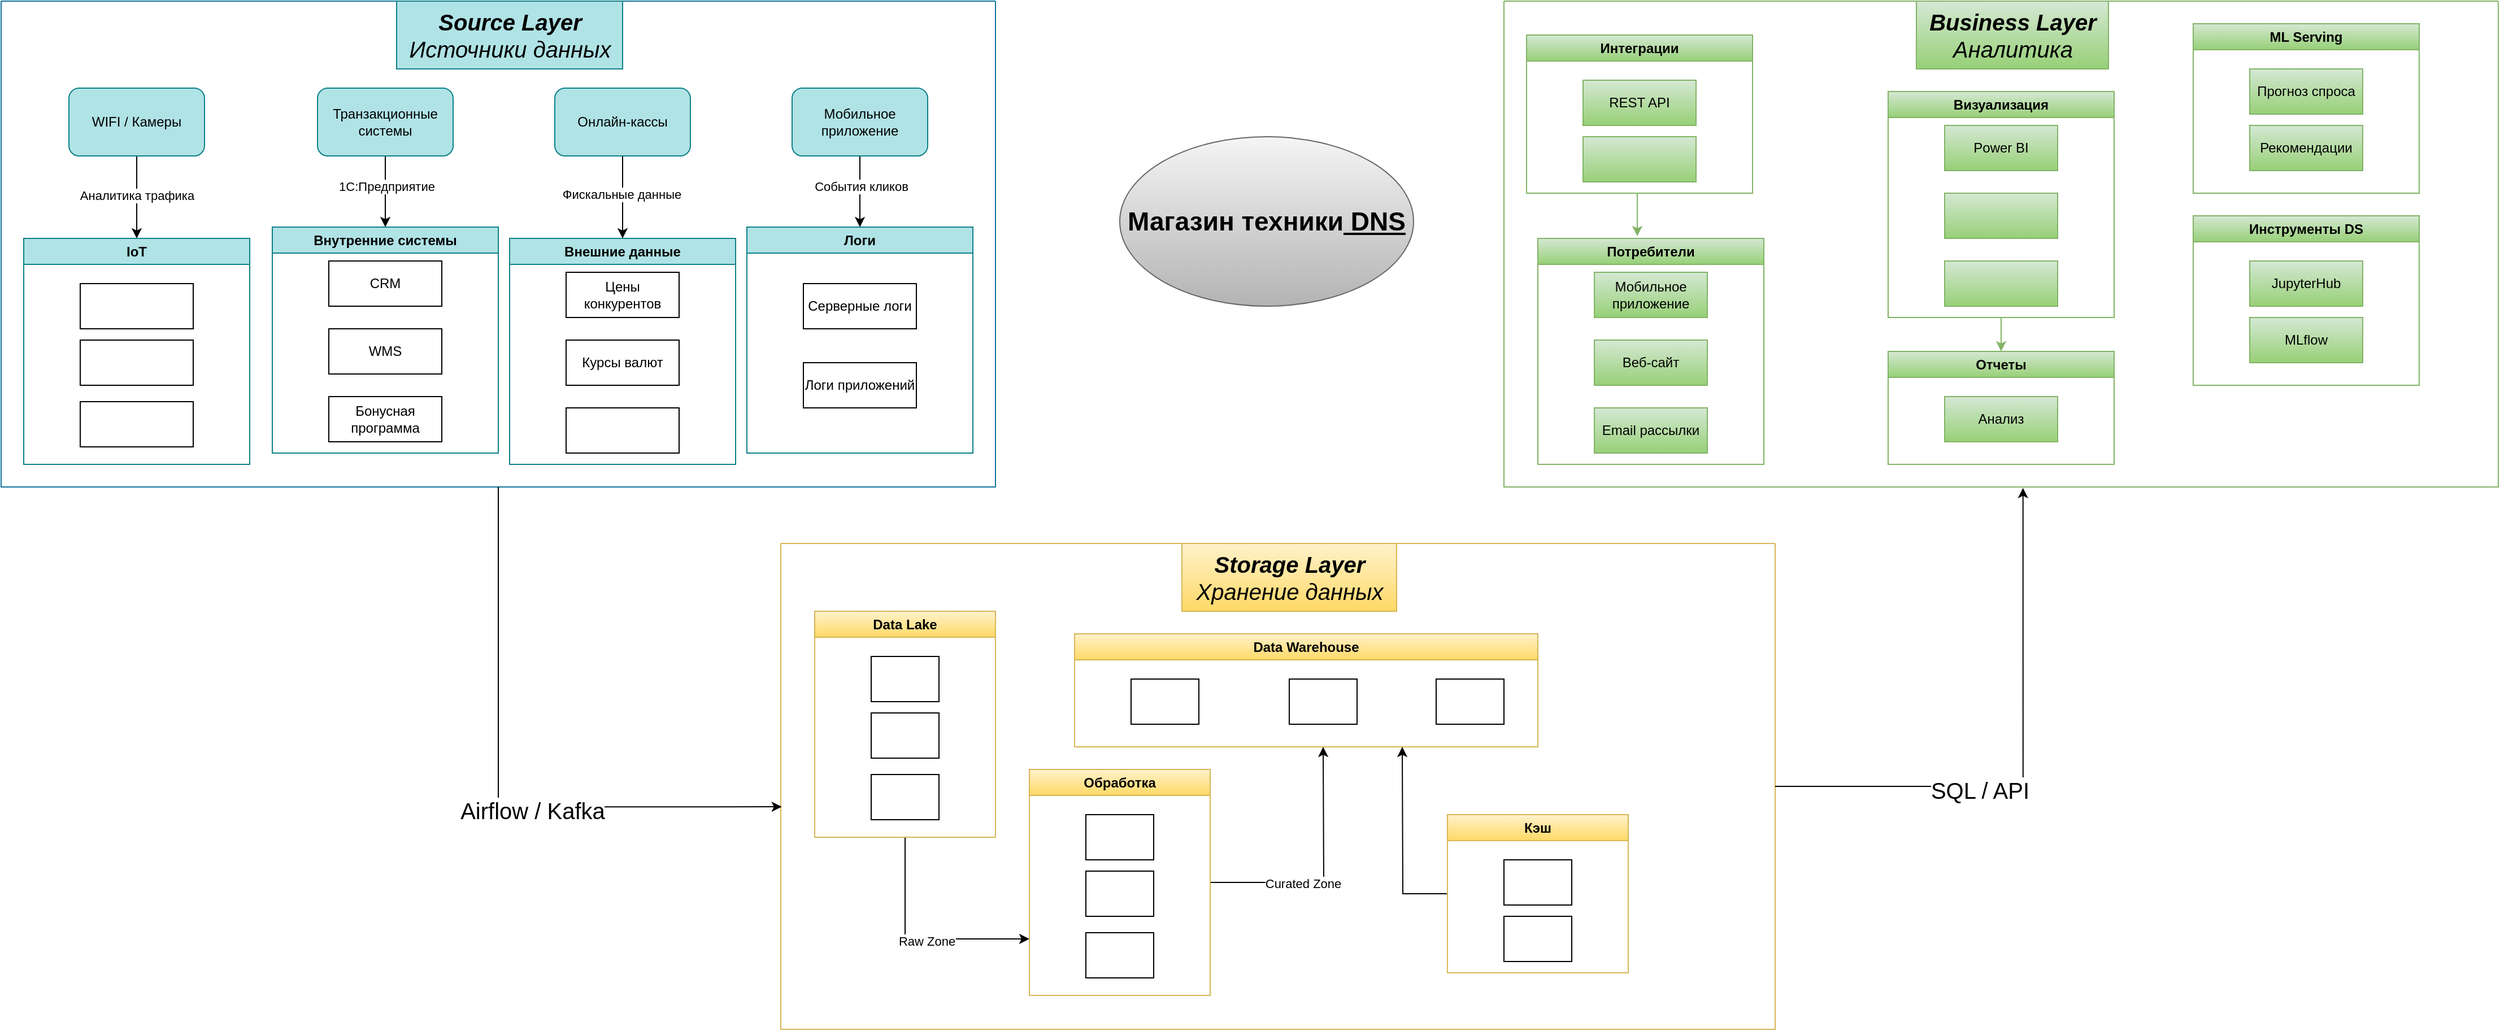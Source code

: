 <mxfile version="27.0.9">
  <diagram name="Страница — 1" id="eZFIWX-RyxGuP_JppSWH">
    <mxGraphModel dx="2951" dy="1716" grid="1" gridSize="10" guides="1" tooltips="1" connect="1" arrows="1" fold="1" page="1" pageScale="1" pageWidth="827" pageHeight="1169" math="0" shadow="0">
      <root>
        <mxCell id="0" />
        <mxCell id="1" parent="0" />
        <mxCell id="Te1zoc2OLqgtr1qtLLht-13" value="&lt;b&gt;&lt;font style=&quot;font-size: 23px;&quot;&gt;Магазин техники&lt;u&gt; DNS&lt;/u&gt;&lt;/font&gt;&lt;/b&gt;" style="ellipse;whiteSpace=wrap;html=1;fillColor=#f5f5f5;gradientColor=#b3b3b3;strokeColor=#666666;" parent="1" vertex="1">
          <mxGeometry x="1030" y="240" width="260" height="150" as="geometry" />
        </mxCell>
        <mxCell id="GMGG4sEFB_HYv3cFddI3-2" value="" style="swimlane;startSize=0;fillColor=#b1ddf0;strokeColor=#10739e;fillStyle=auto;" vertex="1" parent="1">
          <mxGeometry x="40" y="120" width="880" height="430" as="geometry" />
        </mxCell>
        <mxCell id="GMGG4sEFB_HYv3cFddI3-19" style="edgeStyle=orthogonalEdgeStyle;rounded=0;orthogonalLoop=1;jettySize=auto;html=1;exitX=0.5;exitY=1;exitDx=0;exitDy=0;entryX=0.5;entryY=0;entryDx=0;entryDy=0;" edge="1" parent="GMGG4sEFB_HYv3cFddI3-2" source="GMGG4sEFB_HYv3cFddI3-1" target="GMGG4sEFB_HYv3cFddI3-13">
          <mxGeometry relative="1" as="geometry" />
        </mxCell>
        <mxCell id="GMGG4sEFB_HYv3cFddI3-20" value="Аналитика трафика" style="edgeLabel;html=1;align=center;verticalAlign=middle;resizable=0;points=[];" vertex="1" connectable="0" parent="GMGG4sEFB_HYv3cFddI3-19">
          <mxGeometry x="-0.057" relative="1" as="geometry">
            <mxPoint as="offset" />
          </mxGeometry>
        </mxCell>
        <mxCell id="GMGG4sEFB_HYv3cFddI3-1" value="WIFI / Камеры" style="rounded=1;whiteSpace=wrap;html=1;fillColor=#b0e3e6;strokeColor=#0e8088;" vertex="1" parent="GMGG4sEFB_HYv3cFddI3-2">
          <mxGeometry x="60" y="77" width="120" height="60" as="geometry" />
        </mxCell>
        <mxCell id="GMGG4sEFB_HYv3cFddI3-3" value="&lt;font style=&quot;font-size: 20px;&quot;&gt;&lt;b&gt;&lt;i&gt;Source Layer&lt;/i&gt;&lt;/b&gt;&lt;/font&gt;&lt;div&gt;&lt;span style=&quot;font-size: 20px;&quot;&gt;&lt;i style=&quot;&quot;&gt;Источники данных&lt;/i&gt;&lt;/span&gt;&lt;/div&gt;" style="text;html=1;align=center;verticalAlign=middle;resizable=0;points=[];autosize=1;strokeColor=#0e8088;fillColor=#b0e3e6;" vertex="1" parent="GMGG4sEFB_HYv3cFddI3-2">
          <mxGeometry x="350" width="200" height="60" as="geometry" />
        </mxCell>
        <mxCell id="GMGG4sEFB_HYv3cFddI3-23" style="edgeStyle=orthogonalEdgeStyle;rounded=0;orthogonalLoop=1;jettySize=auto;html=1;exitX=0.5;exitY=1;exitDx=0;exitDy=0;entryX=0.5;entryY=0;entryDx=0;entryDy=0;" edge="1" parent="GMGG4sEFB_HYv3cFddI3-2" source="GMGG4sEFB_HYv3cFddI3-4" target="GMGG4sEFB_HYv3cFddI3-14">
          <mxGeometry relative="1" as="geometry" />
        </mxCell>
        <mxCell id="GMGG4sEFB_HYv3cFddI3-26" value="1С:Предприятие" style="edgeLabel;html=1;align=center;verticalAlign=middle;resizable=0;points=[];" vertex="1" connectable="0" parent="GMGG4sEFB_HYv3cFddI3-23">
          <mxGeometry x="-0.149" y="1" relative="1" as="geometry">
            <mxPoint as="offset" />
          </mxGeometry>
        </mxCell>
        <mxCell id="GMGG4sEFB_HYv3cFddI3-4" value="Транзакционные системы" style="rounded=1;whiteSpace=wrap;html=1;fillColor=#b0e3e6;strokeColor=#0e8088;" vertex="1" parent="GMGG4sEFB_HYv3cFddI3-2">
          <mxGeometry x="280" y="77" width="120" height="60" as="geometry" />
        </mxCell>
        <mxCell id="GMGG4sEFB_HYv3cFddI3-24" style="edgeStyle=orthogonalEdgeStyle;rounded=0;orthogonalLoop=1;jettySize=auto;html=1;exitX=0.5;exitY=1;exitDx=0;exitDy=0;" edge="1" parent="GMGG4sEFB_HYv3cFddI3-2" source="GMGG4sEFB_HYv3cFddI3-5" target="GMGG4sEFB_HYv3cFddI3-15">
          <mxGeometry relative="1" as="geometry" />
        </mxCell>
        <mxCell id="GMGG4sEFB_HYv3cFddI3-27" value="Фискальные данные" style="edgeLabel;html=1;align=center;verticalAlign=middle;resizable=0;points=[];" vertex="1" connectable="0" parent="GMGG4sEFB_HYv3cFddI3-24">
          <mxGeometry x="-0.084" y="-1" relative="1" as="geometry">
            <mxPoint as="offset" />
          </mxGeometry>
        </mxCell>
        <mxCell id="GMGG4sEFB_HYv3cFddI3-5" value="Онлайн-кассы" style="rounded=1;whiteSpace=wrap;html=1;fillColor=#b0e3e6;strokeColor=#0e8088;" vertex="1" parent="GMGG4sEFB_HYv3cFddI3-2">
          <mxGeometry x="490" y="77" width="120" height="60" as="geometry" />
        </mxCell>
        <mxCell id="GMGG4sEFB_HYv3cFddI3-25" style="edgeStyle=orthogonalEdgeStyle;rounded=0;orthogonalLoop=1;jettySize=auto;html=1;exitX=0.5;exitY=1;exitDx=0;exitDy=0;entryX=0.5;entryY=0;entryDx=0;entryDy=0;" edge="1" parent="GMGG4sEFB_HYv3cFddI3-2" source="GMGG4sEFB_HYv3cFddI3-6" target="GMGG4sEFB_HYv3cFddI3-16">
          <mxGeometry relative="1" as="geometry" />
        </mxCell>
        <mxCell id="GMGG4sEFB_HYv3cFddI3-28" value="События кликов" style="edgeLabel;html=1;align=center;verticalAlign=middle;resizable=0;points=[];" vertex="1" connectable="0" parent="GMGG4sEFB_HYv3cFddI3-25">
          <mxGeometry x="-0.159" y="1" relative="1" as="geometry">
            <mxPoint as="offset" />
          </mxGeometry>
        </mxCell>
        <mxCell id="GMGG4sEFB_HYv3cFddI3-6" value="Мобильное приложение" style="rounded=1;whiteSpace=wrap;html=1;fillColor=#b0e3e6;strokeColor=#0e8088;" vertex="1" parent="GMGG4sEFB_HYv3cFddI3-2">
          <mxGeometry x="700" y="77" width="120" height="60" as="geometry" />
        </mxCell>
        <mxCell id="GMGG4sEFB_HYv3cFddI3-13" value="IoT" style="swimlane;whiteSpace=wrap;html=1;fillColor=#b0e3e6;strokeColor=#0e8088;" vertex="1" parent="GMGG4sEFB_HYv3cFddI3-2">
          <mxGeometry x="20" y="210" width="200" height="200" as="geometry" />
        </mxCell>
        <mxCell id="GMGG4sEFB_HYv3cFddI3-53" value="" style="rounded=0;whiteSpace=wrap;html=1;" vertex="1" parent="GMGG4sEFB_HYv3cFddI3-13">
          <mxGeometry x="50" y="40" width="100" height="40" as="geometry" />
        </mxCell>
        <mxCell id="GMGG4sEFB_HYv3cFddI3-54" value="" style="rounded=0;whiteSpace=wrap;html=1;" vertex="1" parent="GMGG4sEFB_HYv3cFddI3-13">
          <mxGeometry x="50" y="90" width="100" height="40" as="geometry" />
        </mxCell>
        <mxCell id="GMGG4sEFB_HYv3cFddI3-55" value="" style="rounded=0;whiteSpace=wrap;html=1;" vertex="1" parent="GMGG4sEFB_HYv3cFddI3-13">
          <mxGeometry x="50" y="144.5" width="100" height="40" as="geometry" />
        </mxCell>
        <mxCell id="GMGG4sEFB_HYv3cFddI3-14" value="Внутренние системы" style="swimlane;whiteSpace=wrap;html=1;fillColor=#b0e3e6;strokeColor=#0e8088;" vertex="1" parent="GMGG4sEFB_HYv3cFddI3-2">
          <mxGeometry x="240" y="200" width="200" height="200" as="geometry" />
        </mxCell>
        <mxCell id="GMGG4sEFB_HYv3cFddI3-29" value="CRM" style="rounded=0;whiteSpace=wrap;html=1;" vertex="1" parent="GMGG4sEFB_HYv3cFddI3-14">
          <mxGeometry x="50" y="30" width="100" height="40" as="geometry" />
        </mxCell>
        <mxCell id="GMGG4sEFB_HYv3cFddI3-51" value="WMS" style="rounded=0;whiteSpace=wrap;html=1;" vertex="1" parent="GMGG4sEFB_HYv3cFddI3-14">
          <mxGeometry x="50" y="90" width="100" height="40" as="geometry" />
        </mxCell>
        <mxCell id="GMGG4sEFB_HYv3cFddI3-52" value="Бонусная программа" style="rounded=0;whiteSpace=wrap;html=1;" vertex="1" parent="GMGG4sEFB_HYv3cFddI3-14">
          <mxGeometry x="50" y="150" width="100" height="40" as="geometry" />
        </mxCell>
        <mxCell id="GMGG4sEFB_HYv3cFddI3-15" value="Внешние данные" style="swimlane;whiteSpace=wrap;html=1;fillColor=#b0e3e6;strokeColor=#0e8088;" vertex="1" parent="GMGG4sEFB_HYv3cFddI3-2">
          <mxGeometry x="450" y="210" width="200" height="200" as="geometry" />
        </mxCell>
        <mxCell id="GMGG4sEFB_HYv3cFddI3-56" value="Цены конкурентов" style="rounded=0;whiteSpace=wrap;html=1;" vertex="1" parent="GMGG4sEFB_HYv3cFddI3-15">
          <mxGeometry x="50" y="30" width="100" height="40" as="geometry" />
        </mxCell>
        <mxCell id="GMGG4sEFB_HYv3cFddI3-57" value="Курсы валют" style="rounded=0;whiteSpace=wrap;html=1;" vertex="1" parent="GMGG4sEFB_HYv3cFddI3-15">
          <mxGeometry x="50" y="90" width="100" height="40" as="geometry" />
        </mxCell>
        <mxCell id="GMGG4sEFB_HYv3cFddI3-58" value="" style="rounded=0;whiteSpace=wrap;html=1;" vertex="1" parent="GMGG4sEFB_HYv3cFddI3-15">
          <mxGeometry x="50" y="150" width="100" height="40" as="geometry" />
        </mxCell>
        <mxCell id="GMGG4sEFB_HYv3cFddI3-16" value="Логи" style="swimlane;whiteSpace=wrap;html=1;fillColor=#b0e3e6;strokeColor=#0e8088;" vertex="1" parent="GMGG4sEFB_HYv3cFddI3-2">
          <mxGeometry x="660" y="200" width="200" height="200" as="geometry" />
        </mxCell>
        <mxCell id="GMGG4sEFB_HYv3cFddI3-59" value="Серверные логи" style="rounded=0;whiteSpace=wrap;html=1;" vertex="1" parent="GMGG4sEFB_HYv3cFddI3-16">
          <mxGeometry x="50" y="50" width="100" height="40" as="geometry" />
        </mxCell>
        <mxCell id="GMGG4sEFB_HYv3cFddI3-60" value="Логи приложений" style="rounded=0;whiteSpace=wrap;html=1;" vertex="1" parent="GMGG4sEFB_HYv3cFddI3-16">
          <mxGeometry x="50" y="120" width="100" height="40" as="geometry" />
        </mxCell>
        <mxCell id="GMGG4sEFB_HYv3cFddI3-61" value="" style="swimlane;startSize=0;fillColor=#fff2cc;strokeColor=#d6b656;fillStyle=auto;gradientColor=#ffd966;" vertex="1" parent="1">
          <mxGeometry x="730" y="600" width="880" height="430" as="geometry" />
        </mxCell>
        <mxCell id="GMGG4sEFB_HYv3cFddI3-65" value="&lt;font style=&quot;font-size: 20px;&quot;&gt;&lt;b&gt;&lt;i&gt;Storage Layer&lt;/i&gt;&lt;/b&gt;&lt;/font&gt;&lt;div&gt;&lt;span style=&quot;font-size: 20px;&quot;&gt;&lt;i style=&quot;&quot;&gt;Хранение данных&lt;/i&gt;&lt;/span&gt;&lt;/div&gt;" style="text;html=1;align=center;verticalAlign=middle;resizable=0;points=[];autosize=1;strokeColor=#d6b656;fillColor=#fff2cc;gradientColor=#ffd966;" vertex="1" parent="GMGG4sEFB_HYv3cFddI3-61">
          <mxGeometry x="355" width="190" height="60" as="geometry" />
        </mxCell>
        <mxCell id="GMGG4sEFB_HYv3cFddI3-124" style="edgeStyle=orthogonalEdgeStyle;rounded=0;orthogonalLoop=1;jettySize=auto;html=1;exitX=0.5;exitY=1;exitDx=0;exitDy=0;entryX=0;entryY=0.75;entryDx=0;entryDy=0;" edge="1" parent="GMGG4sEFB_HYv3cFddI3-61" source="GMGG4sEFB_HYv3cFddI3-75" target="GMGG4sEFB_HYv3cFddI3-120">
          <mxGeometry relative="1" as="geometry" />
        </mxCell>
        <mxCell id="GMGG4sEFB_HYv3cFddI3-125" value="Raw Zone" style="edgeLabel;html=1;align=center;verticalAlign=middle;resizable=0;points=[];" vertex="1" connectable="0" parent="GMGG4sEFB_HYv3cFddI3-124">
          <mxGeometry x="0.088" y="-1" relative="1" as="geometry">
            <mxPoint y="1" as="offset" />
          </mxGeometry>
        </mxCell>
        <mxCell id="GMGG4sEFB_HYv3cFddI3-75" value="Data Lake" style="swimlane;whiteSpace=wrap;html=1;fillColor=#fff2cc;strokeColor=#d6b656;gradientColor=#ffd966;" vertex="1" parent="GMGG4sEFB_HYv3cFddI3-61">
          <mxGeometry x="30" y="60" width="160" height="200" as="geometry" />
        </mxCell>
        <mxCell id="GMGG4sEFB_HYv3cFddI3-76" value="" style="rounded=0;whiteSpace=wrap;html=1;" vertex="1" parent="GMGG4sEFB_HYv3cFddI3-75">
          <mxGeometry x="50" y="40" width="60" height="40" as="geometry" />
        </mxCell>
        <mxCell id="GMGG4sEFB_HYv3cFddI3-77" value="" style="rounded=0;whiteSpace=wrap;html=1;" vertex="1" parent="GMGG4sEFB_HYv3cFddI3-75">
          <mxGeometry x="50" y="90" width="60" height="40" as="geometry" />
        </mxCell>
        <mxCell id="GMGG4sEFB_HYv3cFddI3-78" value="" style="rounded=0;whiteSpace=wrap;html=1;" vertex="1" parent="GMGG4sEFB_HYv3cFddI3-75">
          <mxGeometry x="50" y="144.5" width="60" height="40" as="geometry" />
        </mxCell>
        <mxCell id="GMGG4sEFB_HYv3cFddI3-130" style="edgeStyle=orthogonalEdgeStyle;rounded=0;orthogonalLoop=1;jettySize=auto;html=1;exitX=1;exitY=0.5;exitDx=0;exitDy=0;" edge="1" parent="GMGG4sEFB_HYv3cFddI3-61" source="GMGG4sEFB_HYv3cFddI3-120">
          <mxGeometry relative="1" as="geometry">
            <mxPoint x="480" y="180" as="targetPoint" />
          </mxGeometry>
        </mxCell>
        <mxCell id="GMGG4sEFB_HYv3cFddI3-131" value="Curated Zone" style="edgeLabel;html=1;align=center;verticalAlign=middle;resizable=0;points=[];" vertex="1" connectable="0" parent="GMGG4sEFB_HYv3cFddI3-130">
          <mxGeometry x="-0.262" y="-1" relative="1" as="geometry">
            <mxPoint as="offset" />
          </mxGeometry>
        </mxCell>
        <mxCell id="GMGG4sEFB_HYv3cFddI3-120" value="Обработка" style="swimlane;whiteSpace=wrap;html=1;fillColor=#fff2cc;strokeColor=#d6b656;gradientColor=#ffd966;" vertex="1" parent="GMGG4sEFB_HYv3cFddI3-61">
          <mxGeometry x="220" y="200" width="160" height="200" as="geometry" />
        </mxCell>
        <mxCell id="GMGG4sEFB_HYv3cFddI3-121" value="" style="rounded=0;whiteSpace=wrap;html=1;" vertex="1" parent="GMGG4sEFB_HYv3cFddI3-120">
          <mxGeometry x="50" y="40" width="60" height="40" as="geometry" />
        </mxCell>
        <mxCell id="GMGG4sEFB_HYv3cFddI3-122" value="" style="rounded=0;whiteSpace=wrap;html=1;" vertex="1" parent="GMGG4sEFB_HYv3cFddI3-120">
          <mxGeometry x="50" y="90" width="60" height="40" as="geometry" />
        </mxCell>
        <mxCell id="GMGG4sEFB_HYv3cFddI3-123" value="" style="rounded=0;whiteSpace=wrap;html=1;" vertex="1" parent="GMGG4sEFB_HYv3cFddI3-120">
          <mxGeometry x="50" y="144.5" width="60" height="40" as="geometry" />
        </mxCell>
        <mxCell id="GMGG4sEFB_HYv3cFddI3-126" value="Data Warehouse" style="swimlane;whiteSpace=wrap;html=1;fillColor=#fff2cc;strokeColor=#d6b656;gradientColor=#ffd966;" vertex="1" parent="GMGG4sEFB_HYv3cFddI3-61">
          <mxGeometry x="260" y="80" width="410" height="100" as="geometry" />
        </mxCell>
        <mxCell id="GMGG4sEFB_HYv3cFddI3-127" value="" style="rounded=0;whiteSpace=wrap;html=1;" vertex="1" parent="GMGG4sEFB_HYv3cFddI3-126">
          <mxGeometry x="50" y="40" width="60" height="40" as="geometry" />
        </mxCell>
        <mxCell id="GMGG4sEFB_HYv3cFddI3-128" value="" style="rounded=0;whiteSpace=wrap;html=1;" vertex="1" parent="GMGG4sEFB_HYv3cFddI3-126">
          <mxGeometry x="190" y="40" width="60" height="40" as="geometry" />
        </mxCell>
        <mxCell id="GMGG4sEFB_HYv3cFddI3-129" value="" style="rounded=0;whiteSpace=wrap;html=1;" vertex="1" parent="GMGG4sEFB_HYv3cFddI3-126">
          <mxGeometry x="320" y="40" width="60" height="40" as="geometry" />
        </mxCell>
        <mxCell id="GMGG4sEFB_HYv3cFddI3-136" style="edgeStyle=orthogonalEdgeStyle;rounded=0;orthogonalLoop=1;jettySize=auto;html=1;exitX=0;exitY=0.5;exitDx=0;exitDy=0;" edge="1" parent="GMGG4sEFB_HYv3cFddI3-61" source="GMGG4sEFB_HYv3cFddI3-132">
          <mxGeometry relative="1" as="geometry">
            <mxPoint x="550" y="180" as="targetPoint" />
          </mxGeometry>
        </mxCell>
        <mxCell id="GMGG4sEFB_HYv3cFddI3-132" value="Кэш" style="swimlane;whiteSpace=wrap;html=1;fillColor=#fff2cc;strokeColor=#d6b656;startSize=23;gradientColor=#ffd966;" vertex="1" parent="GMGG4sEFB_HYv3cFddI3-61">
          <mxGeometry x="590" y="240" width="160" height="140" as="geometry" />
        </mxCell>
        <mxCell id="GMGG4sEFB_HYv3cFddI3-133" value="" style="rounded=0;whiteSpace=wrap;html=1;" vertex="1" parent="GMGG4sEFB_HYv3cFddI3-132">
          <mxGeometry x="50" y="40" width="60" height="40" as="geometry" />
        </mxCell>
        <mxCell id="GMGG4sEFB_HYv3cFddI3-134" value="" style="rounded=0;whiteSpace=wrap;html=1;" vertex="1" parent="GMGG4sEFB_HYv3cFddI3-132">
          <mxGeometry x="50" y="90" width="60" height="40" as="geometry" />
        </mxCell>
        <mxCell id="GMGG4sEFB_HYv3cFddI3-91" value="" style="swimlane;startSize=0;fillColor=#d5e8d4;strokeColor=#82b366;fillStyle=auto;gradientColor=#97d077;" vertex="1" parent="1">
          <mxGeometry x="1370" y="120" width="880" height="430" as="geometry" />
        </mxCell>
        <mxCell id="GMGG4sEFB_HYv3cFddI3-95" value="&lt;font style=&quot;font-size: 20px;&quot;&gt;&lt;b&gt;&lt;i&gt;Business Layer&lt;/i&gt;&lt;/b&gt;&lt;/font&gt;&lt;div&gt;&lt;span style=&quot;font-size: 20px;&quot;&gt;&lt;i&gt;Аналитика&lt;/i&gt;&lt;/span&gt;&lt;/div&gt;" style="text;html=1;align=center;verticalAlign=middle;resizable=0;points=[];autosize=1;strokeColor=#82b366;fillColor=#d5e8d4;gradientColor=#97d077;" vertex="1" parent="GMGG4sEFB_HYv3cFddI3-91">
          <mxGeometry x="365" width="170" height="60" as="geometry" />
        </mxCell>
        <mxCell id="GMGG4sEFB_HYv3cFddI3-105" value="Интеграции" style="swimlane;whiteSpace=wrap;html=1;fillColor=#d5e8d4;strokeColor=#82b366;gradientColor=#97d077;" vertex="1" parent="GMGG4sEFB_HYv3cFddI3-91">
          <mxGeometry x="20" y="30" width="200" height="140" as="geometry" />
        </mxCell>
        <mxCell id="GMGG4sEFB_HYv3cFddI3-106" value="REST API" style="rounded=0;whiteSpace=wrap;html=1;fillColor=#d5e8d4;gradientColor=#97d077;strokeColor=#82b366;" vertex="1" parent="GMGG4sEFB_HYv3cFddI3-105">
          <mxGeometry x="50" y="40" width="100" height="40" as="geometry" />
        </mxCell>
        <mxCell id="GMGG4sEFB_HYv3cFddI3-107" value="" style="rounded=0;whiteSpace=wrap;html=1;fillColor=#d5e8d4;gradientColor=#97d077;strokeColor=#82b366;" vertex="1" parent="GMGG4sEFB_HYv3cFddI3-105">
          <mxGeometry x="50" y="90" width="100" height="40" as="geometry" />
        </mxCell>
        <mxCell id="GMGG4sEFB_HYv3cFddI3-109" value="Потребители" style="swimlane;whiteSpace=wrap;html=1;fillColor=#d5e8d4;strokeColor=#82b366;gradientColor=#97d077;" vertex="1" parent="GMGG4sEFB_HYv3cFddI3-91">
          <mxGeometry x="30" y="210" width="200" height="200" as="geometry" />
        </mxCell>
        <mxCell id="GMGG4sEFB_HYv3cFddI3-110" value="Мобильное приложение" style="rounded=0;whiteSpace=wrap;html=1;fillColor=#d5e8d4;gradientColor=#97d077;strokeColor=#82b366;" vertex="1" parent="GMGG4sEFB_HYv3cFddI3-109">
          <mxGeometry x="50" y="30" width="100" height="40" as="geometry" />
        </mxCell>
        <mxCell id="GMGG4sEFB_HYv3cFddI3-111" value="Веб-сайт" style="rounded=0;whiteSpace=wrap;html=1;fillColor=#d5e8d4;gradientColor=#97d077;strokeColor=#82b366;" vertex="1" parent="GMGG4sEFB_HYv3cFddI3-109">
          <mxGeometry x="50" y="90" width="100" height="40" as="geometry" />
        </mxCell>
        <mxCell id="GMGG4sEFB_HYv3cFddI3-112" value="Email рассылки" style="rounded=0;whiteSpace=wrap;html=1;fillColor=#d5e8d4;gradientColor=#97d077;strokeColor=#82b366;" vertex="1" parent="GMGG4sEFB_HYv3cFddI3-109">
          <mxGeometry x="50" y="150" width="100" height="40" as="geometry" />
        </mxCell>
        <mxCell id="GMGG4sEFB_HYv3cFddI3-146" style="edgeStyle=orthogonalEdgeStyle;rounded=0;orthogonalLoop=1;jettySize=auto;html=1;exitX=0.5;exitY=1;exitDx=0;exitDy=0;entryX=0.5;entryY=0;entryDx=0;entryDy=0;fillColor=#d5e8d4;gradientColor=#97d077;strokeColor=#82b366;" edge="1" parent="GMGG4sEFB_HYv3cFddI3-91" source="GMGG4sEFB_HYv3cFddI3-113" target="GMGG4sEFB_HYv3cFddI3-143">
          <mxGeometry relative="1" as="geometry" />
        </mxCell>
        <mxCell id="GMGG4sEFB_HYv3cFddI3-113" value="Визуализация" style="swimlane;whiteSpace=wrap;html=1;fillColor=#d5e8d4;strokeColor=#82b366;gradientColor=#97d077;" vertex="1" parent="GMGG4sEFB_HYv3cFddI3-91">
          <mxGeometry x="340" y="80" width="200" height="200" as="geometry" />
        </mxCell>
        <mxCell id="GMGG4sEFB_HYv3cFddI3-114" value="Power BI" style="rounded=0;whiteSpace=wrap;html=1;fillColor=#d5e8d4;gradientColor=#97d077;strokeColor=#82b366;" vertex="1" parent="GMGG4sEFB_HYv3cFddI3-113">
          <mxGeometry x="50" y="30" width="100" height="40" as="geometry" />
        </mxCell>
        <mxCell id="GMGG4sEFB_HYv3cFddI3-116" value="" style="rounded=0;whiteSpace=wrap;html=1;fillColor=#d5e8d4;gradientColor=#97d077;strokeColor=#82b366;" vertex="1" parent="GMGG4sEFB_HYv3cFddI3-113">
          <mxGeometry x="50" y="150" width="100" height="40" as="geometry" />
        </mxCell>
        <mxCell id="GMGG4sEFB_HYv3cFddI3-142" value="" style="rounded=0;whiteSpace=wrap;html=1;fillColor=#d5e8d4;gradientColor=#97d077;strokeColor=#82b366;" vertex="1" parent="GMGG4sEFB_HYv3cFddI3-113">
          <mxGeometry x="50" y="90" width="100" height="40" as="geometry" />
        </mxCell>
        <mxCell id="GMGG4sEFB_HYv3cFddI3-117" value="ML Serving" style="swimlane;whiteSpace=wrap;html=1;fillColor=#d5e8d4;strokeColor=#82b366;gradientColor=#97d077;" vertex="1" parent="GMGG4sEFB_HYv3cFddI3-91">
          <mxGeometry x="610" y="20" width="200" height="150" as="geometry" />
        </mxCell>
        <mxCell id="GMGG4sEFB_HYv3cFddI3-118" value="Прогноз спроса" style="rounded=0;whiteSpace=wrap;html=1;fillColor=#d5e8d4;gradientColor=#97d077;strokeColor=#82b366;" vertex="1" parent="GMGG4sEFB_HYv3cFddI3-117">
          <mxGeometry x="50" y="40" width="100" height="40" as="geometry" />
        </mxCell>
        <mxCell id="GMGG4sEFB_HYv3cFddI3-119" value="Рекомендации" style="rounded=0;whiteSpace=wrap;html=1;fillColor=#d5e8d4;gradientColor=#97d077;strokeColor=#82b366;" vertex="1" parent="GMGG4sEFB_HYv3cFddI3-117">
          <mxGeometry x="50" y="90" width="100" height="40" as="geometry" />
        </mxCell>
        <mxCell id="GMGG4sEFB_HYv3cFddI3-141" style="edgeStyle=orthogonalEdgeStyle;rounded=0;orthogonalLoop=1;jettySize=auto;html=1;exitX=0.5;exitY=1;exitDx=0;exitDy=0;entryX=0.44;entryY=-0.01;entryDx=0;entryDy=0;entryPerimeter=0;fillColor=#d5e8d4;gradientColor=#97d077;strokeColor=#82b366;" edge="1" parent="GMGG4sEFB_HYv3cFddI3-91" source="GMGG4sEFB_HYv3cFddI3-105" target="GMGG4sEFB_HYv3cFddI3-109">
          <mxGeometry relative="1" as="geometry" />
        </mxCell>
        <mxCell id="GMGG4sEFB_HYv3cFddI3-143" value="Отчеты" style="swimlane;whiteSpace=wrap;html=1;fillColor=#d5e8d4;strokeColor=#82b366;gradientColor=#97d077;" vertex="1" parent="GMGG4sEFB_HYv3cFddI3-91">
          <mxGeometry x="340" y="310" width="200" height="100" as="geometry" />
        </mxCell>
        <mxCell id="GMGG4sEFB_HYv3cFddI3-144" value="Анализ" style="rounded=0;whiteSpace=wrap;html=1;fillColor=#d5e8d4;gradientColor=#97d077;strokeColor=#82b366;" vertex="1" parent="GMGG4sEFB_HYv3cFddI3-143">
          <mxGeometry x="50" y="40" width="100" height="40" as="geometry" />
        </mxCell>
        <mxCell id="GMGG4sEFB_HYv3cFddI3-147" value="Инструменты DS" style="swimlane;whiteSpace=wrap;html=1;fillColor=#d5e8d4;strokeColor=#82b366;gradientColor=#97d077;" vertex="1" parent="GMGG4sEFB_HYv3cFddI3-91">
          <mxGeometry x="610" y="190" width="200" height="150" as="geometry" />
        </mxCell>
        <mxCell id="GMGG4sEFB_HYv3cFddI3-148" value="JupyterHub" style="rounded=0;whiteSpace=wrap;html=1;fillColor=#d5e8d4;gradientColor=#97d077;strokeColor=#82b366;" vertex="1" parent="GMGG4sEFB_HYv3cFddI3-147">
          <mxGeometry x="50" y="40" width="100" height="40" as="geometry" />
        </mxCell>
        <mxCell id="GMGG4sEFB_HYv3cFddI3-149" value="MLflow" style="rounded=0;whiteSpace=wrap;html=1;fillColor=#d5e8d4;gradientColor=#97d077;strokeColor=#82b366;" vertex="1" parent="GMGG4sEFB_HYv3cFddI3-147">
          <mxGeometry x="50" y="90" width="100" height="40" as="geometry" />
        </mxCell>
        <mxCell id="GMGG4sEFB_HYv3cFddI3-137" style="edgeStyle=orthogonalEdgeStyle;rounded=0;orthogonalLoop=1;jettySize=auto;html=1;entryX=0.001;entryY=0.542;entryDx=0;entryDy=0;entryPerimeter=0;" edge="1" parent="1" source="GMGG4sEFB_HYv3cFddI3-2" target="GMGG4sEFB_HYv3cFddI3-61">
          <mxGeometry relative="1" as="geometry" />
        </mxCell>
        <mxCell id="GMGG4sEFB_HYv3cFddI3-138" value="&lt;font style=&quot;font-size: 20px;&quot;&gt;Airflow / Kafka&lt;/font&gt;" style="edgeLabel;html=1;align=center;verticalAlign=middle;resizable=0;points=[];" vertex="1" connectable="0" parent="GMGG4sEFB_HYv3cFddI3-137">
          <mxGeometry x="0.173" y="-3" relative="1" as="geometry">
            <mxPoint as="offset" />
          </mxGeometry>
        </mxCell>
        <mxCell id="GMGG4sEFB_HYv3cFddI3-139" style="edgeStyle=orthogonalEdgeStyle;rounded=0;orthogonalLoop=1;jettySize=auto;html=1;exitX=1;exitY=0.5;exitDx=0;exitDy=0;entryX=0.522;entryY=1.002;entryDx=0;entryDy=0;entryPerimeter=0;" edge="1" parent="1" source="GMGG4sEFB_HYv3cFddI3-61" target="GMGG4sEFB_HYv3cFddI3-91">
          <mxGeometry relative="1" as="geometry" />
        </mxCell>
        <mxCell id="GMGG4sEFB_HYv3cFddI3-140" value="&lt;font style=&quot;font-size: 20px;&quot;&gt;SQL / API&lt;/font&gt;" style="edgeLabel;html=1;align=center;verticalAlign=middle;resizable=0;points=[];" vertex="1" connectable="0" parent="GMGG4sEFB_HYv3cFddI3-139">
          <mxGeometry x="-0.252" y="-3" relative="1" as="geometry">
            <mxPoint as="offset" />
          </mxGeometry>
        </mxCell>
      </root>
    </mxGraphModel>
  </diagram>
</mxfile>
